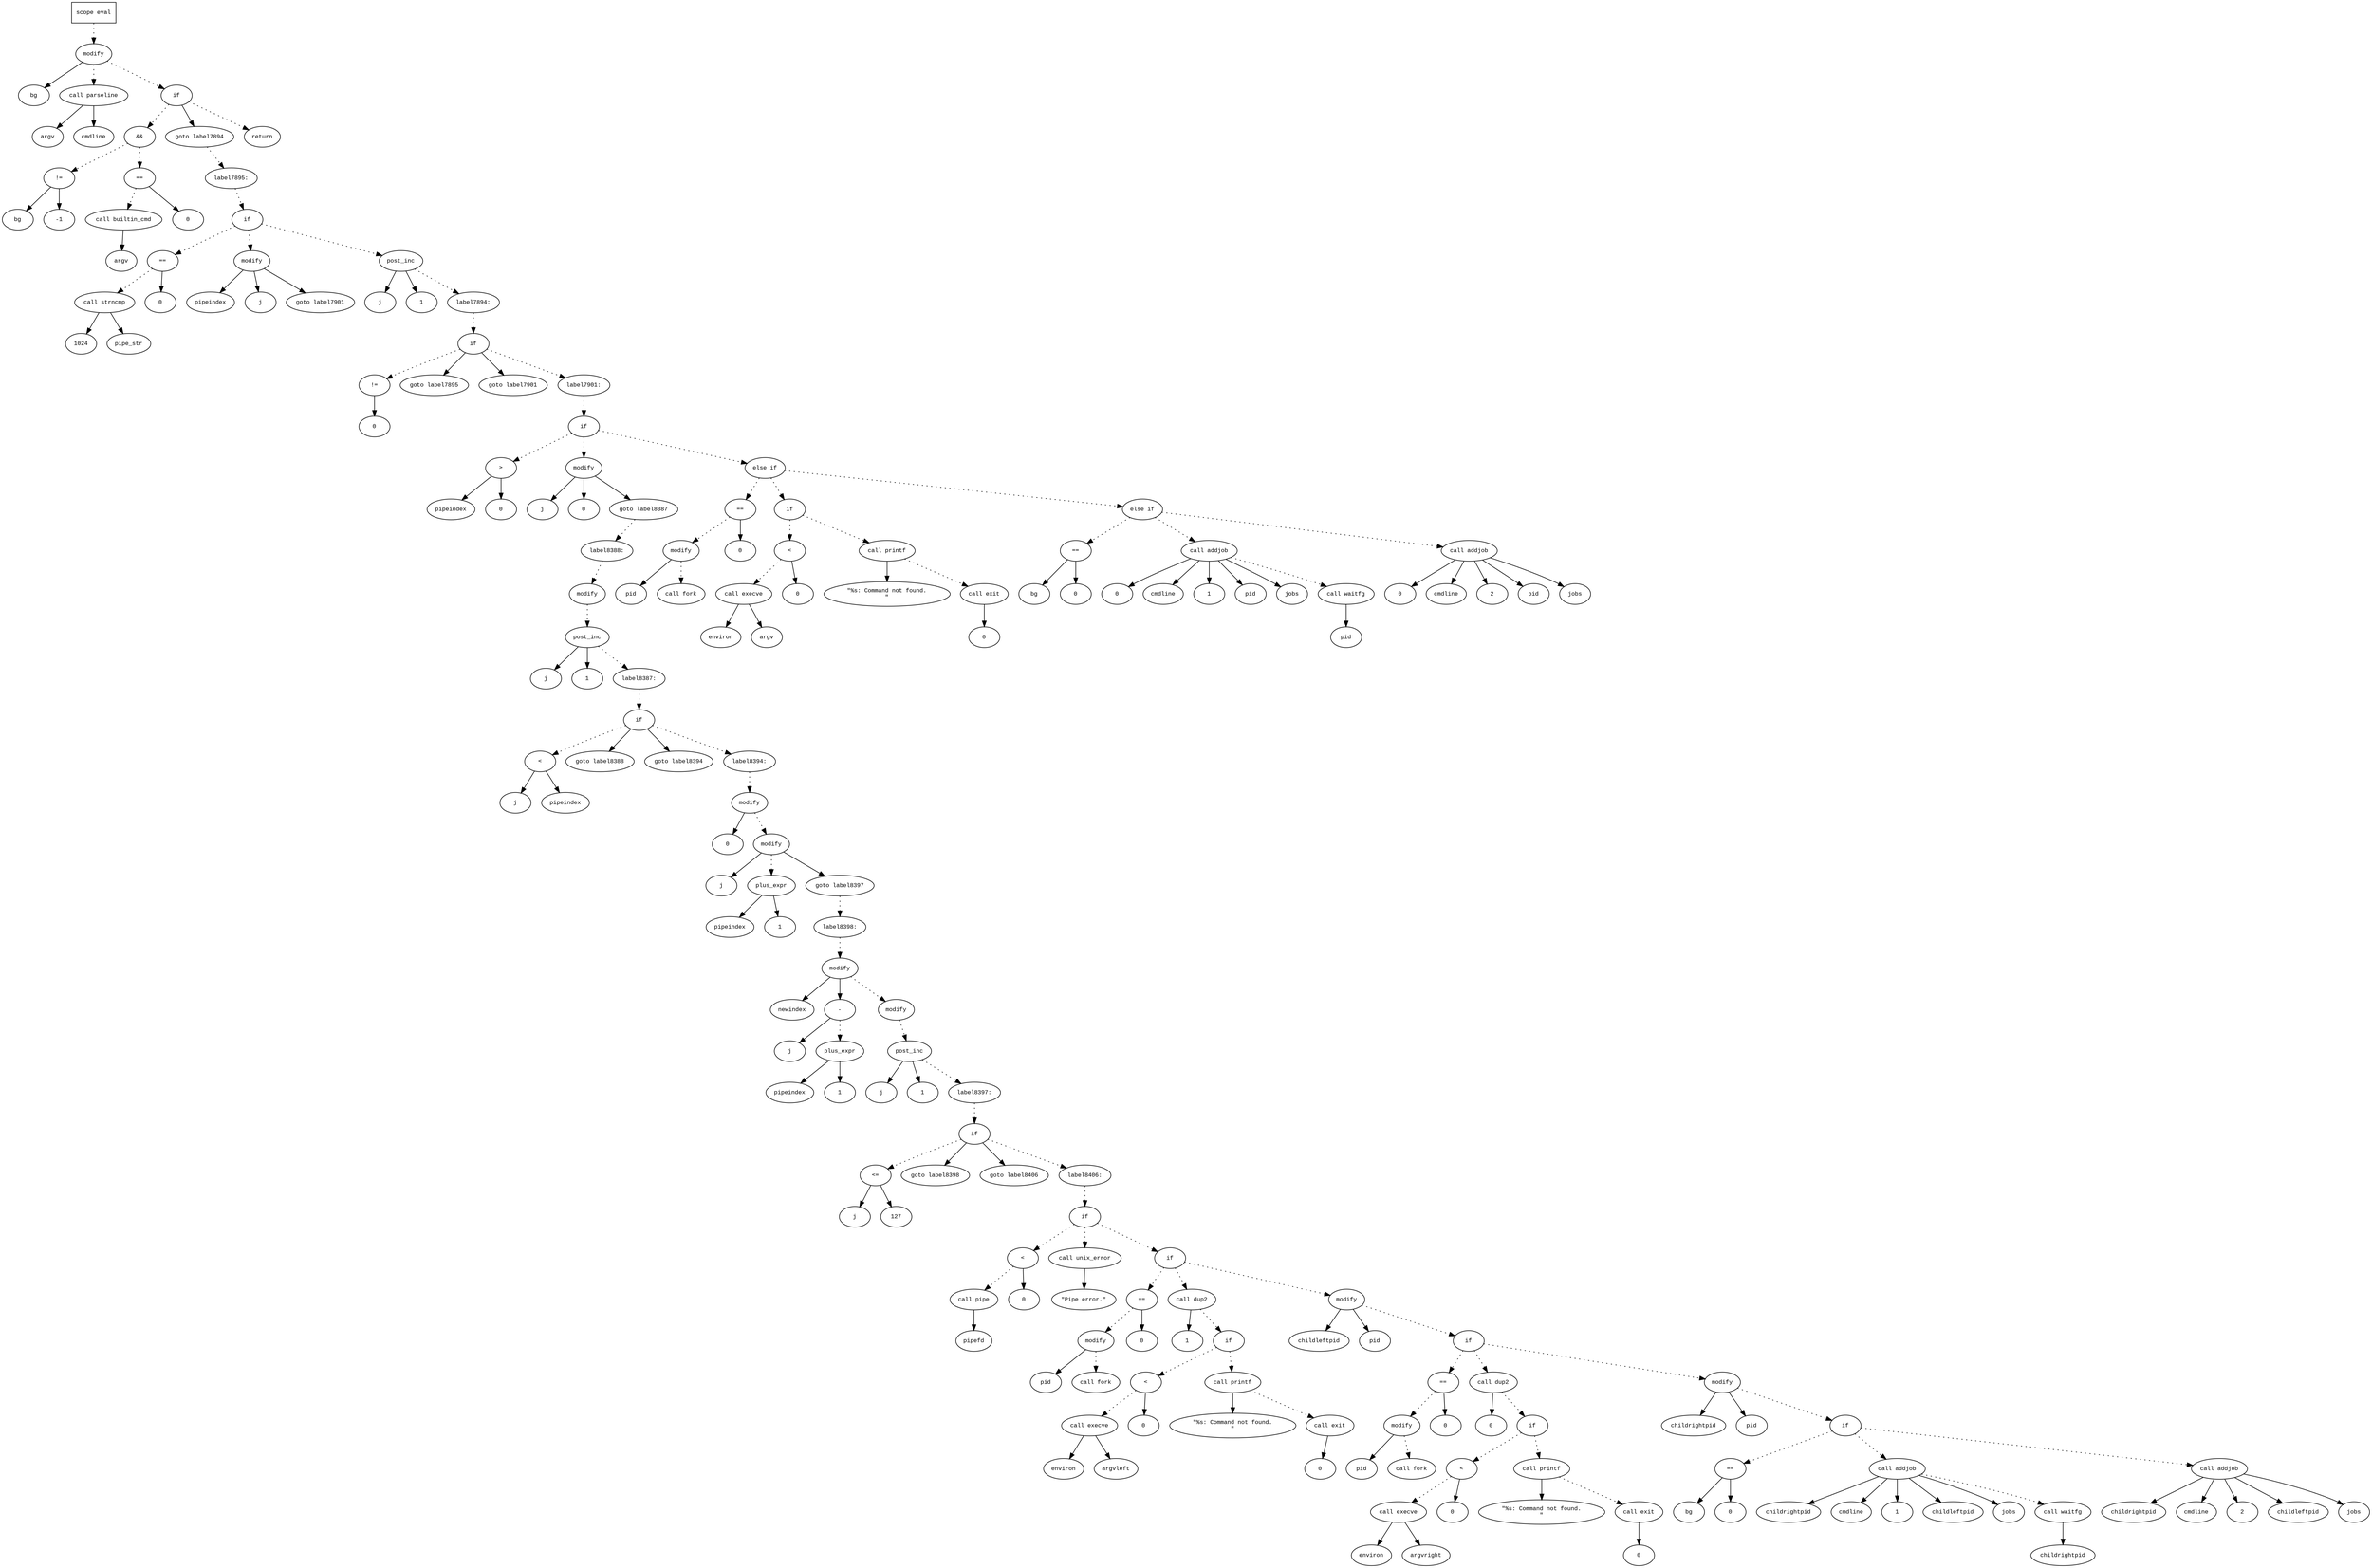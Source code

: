 digraph AST {
  graph [fontname="Times New Roman",fontsize=10];
  node  [fontname="Courier New",fontsize=10];
  edge  [fontname="Times New Roman",fontsize=10];

  node1 [label="scope eval",shape=box];
  node2 [label="modify",shape=ellipse];
  node3 [label="bg",shape=ellipse];
  node2 -> node3;
  node4 [label="call parseline",shape=ellipse];
  node5 [label="argv",shape=ellipse];
  node4 -> node5;
  node6 [label="cmdline",shape=ellipse];
  node4 -> node6;
  node2 -> node4 [style=dotted];
  node1 -> node2 [style=dotted];
  node7 [label="if",shape=ellipse];
  node2 -> node7 [style=dotted];
  node8 [label="&&",shape=ellipse];
  node9 [label="!=",shape=ellipse];
  node10 [label="bg",shape=ellipse];
  node9 -> node10;
  node11 [label="-1",shape=ellipse];
  node9 -> node11;
  node8 -> node9 [style=dotted];
  node12 [label="==",shape=ellipse];
  node13 [label="call builtin_cmd",shape=ellipse];
  node14 [label="argv",shape=ellipse];
  node13 -> node14;
  node12 -> node13 [style=dotted];
  node15 [label="0",shape=ellipse];
  node12 -> node15;
  node8 -> node12 [style=dotted];
  node7 -> node8 [style=dotted];
  node16 [label="goto label7894",shape=ellipse];
  node7 -> node16;
  node17 [label="label7895:",shape=ellipse];
  node16 -> node17 [style=dotted];
  node18 [label="if",shape=ellipse];
  node17 -> node18 [style=dotted];
  node19 [label="==",shape=ellipse];
  node20 [label="call strncmp",shape=ellipse];
  node21 [label="1024",shape=ellipse];
  node20 -> node21;
  node22 [label="pipe_str",shape=ellipse];
  node20 -> node22;
  node19 -> node20 [style=dotted];
  node23 [label="0",shape=ellipse];
  node19 -> node23;
  node18 -> node19 [style=dotted];
  node24 [label="modify",shape=ellipse];
  node25 [label="pipeindex",shape=ellipse];
  node24 -> node25;
  node26 [label="j",shape=ellipse];
  node24 -> node26;
  node18 -> node24 [style=dotted];
  node27 [label="goto label7901",shape=ellipse];
  node24 -> node27;
  node28 [label="post_inc",shape=ellipse];
  node29 [label="j",shape=ellipse];
  node28 -> node29;
  node30 [label="1",shape=ellipse];
  node28 -> node30;
  node18 -> node28 [style=dotted];
  node31 [label="label7894:",shape=ellipse];
  node28 -> node31 [style=dotted];
  node32 [label="if",shape=ellipse];
  node31 -> node32 [style=dotted];
  node33 [label="!=",shape=ellipse];
  node34 [label="0",shape=ellipse];
  node33 -> node34;
  node32 -> node33 [style=dotted];
  node35 [label="goto label7895",shape=ellipse];
  node32 -> node35;
  node36 [label="goto label7901",shape=ellipse];
  node32 -> node36;
  node37 [label="label7901:",shape=ellipse];
  node32 -> node37 [style=dotted];
  node38 [label="if",shape=ellipse];
  node37 -> node38 [style=dotted];
  node39 [label=">",shape=ellipse];
  node40 [label="pipeindex",shape=ellipse];
  node39 -> node40;
  node41 [label="0",shape=ellipse];
  node39 -> node41;
  node38 -> node39 [style=dotted];
  node42 [label="modify",shape=ellipse];
  node43 [label="j",shape=ellipse];
  node42 -> node43;
  node44 [label="0",shape=ellipse];
  node42 -> node44;
  node38 -> node42 [style=dotted];
  node45 [label="goto label8387",shape=ellipse];
  node42 -> node45;
  node46 [label="label8388:",shape=ellipse];
  node45 -> node46 [style=dotted];
  node47 [label="modify",shape=ellipse];
  node46 -> node47 [style=dotted];
  node48 [label="post_inc",shape=ellipse];
  node49 [label="j",shape=ellipse];
  node48 -> node49;
  node50 [label="1",shape=ellipse];
  node48 -> node50;
  node47 -> node48 [style=dotted];
  node51 [label="label8387:",shape=ellipse];
  node48 -> node51 [style=dotted];
  node52 [label="if",shape=ellipse];
  node51 -> node52 [style=dotted];
  node53 [label="<",shape=ellipse];
  node54 [label="j",shape=ellipse];
  node53 -> node54;
  node55 [label="pipeindex",shape=ellipse];
  node53 -> node55;
  node52 -> node53 [style=dotted];
  node56 [label="goto label8388",shape=ellipse];
  node52 -> node56;
  node57 [label="goto label8394",shape=ellipse];
  node52 -> node57;
  node58 [label="label8394:",shape=ellipse];
  node52 -> node58 [style=dotted];
  node59 [label="modify",shape=ellipse];
  node60 [label="0",shape=ellipse];
  node59 -> node60;
  node58 -> node59 [style=dotted];
  node61 [label="modify",shape=ellipse];
  node62 [label="j",shape=ellipse];
  node61 -> node62;
  node63 [label="plus_expr",shape=ellipse];
  node64 [label="pipeindex",shape=ellipse];
  node63 -> node64;
  node65 [label="1",shape=ellipse];
  node63 -> node65;
  node61 -> node63 [style=dotted];
  node59 -> node61 [style=dotted];
  node66 [label="goto label8397",shape=ellipse];
  node61 -> node66;
  node67 [label="label8398:",shape=ellipse];
  node66 -> node67 [style=dotted];
  node68 [label="modify",shape=ellipse];
  node69 [label="newindex",shape=ellipse];
  node68 -> node69;
  node70 [label="-",shape=ellipse];
  node71 [label="j",shape=ellipse];
  node70 -> node71;
  node72 [label="plus_expr",shape=ellipse];
  node73 [label="pipeindex",shape=ellipse];
  node72 -> node73;
  node74 [label="1",shape=ellipse];
  node72 -> node74;
  node70 -> node72 [style=dotted];
  node68 -> node70;
  node67 -> node68 [style=dotted];
  node75 [label="modify",shape=ellipse];
  node68 -> node75 [style=dotted];
  node76 [label="post_inc",shape=ellipse];
  node77 [label="j",shape=ellipse];
  node76 -> node77;
  node78 [label="1",shape=ellipse];
  node76 -> node78;
  node75 -> node76 [style=dotted];
  node79 [label="label8397:",shape=ellipse];
  node76 -> node79 [style=dotted];
  node80 [label="if",shape=ellipse];
  node79 -> node80 [style=dotted];
  node81 [label="<=",shape=ellipse];
  node82 [label="j",shape=ellipse];
  node81 -> node82;
  node83 [label="127",shape=ellipse];
  node81 -> node83;
  node80 -> node81 [style=dotted];
  node84 [label="goto label8398",shape=ellipse];
  node80 -> node84;
  node85 [label="goto label8406",shape=ellipse];
  node80 -> node85;
  node86 [label="label8406:",shape=ellipse];
  node80 -> node86 [style=dotted];
  node87 [label="if",shape=ellipse];
  node86 -> node87 [style=dotted];
  node88 [label="<",shape=ellipse];
  node89 [label="call pipe",shape=ellipse];
  node90 [label="pipefd",shape=ellipse];
  node89 -> node90;
  node88 -> node89 [style=dotted];
  node91 [label="0",shape=ellipse];
  node88 -> node91;
  node87 -> node88 [style=dotted];
  node92 [label="call unix_error",shape=ellipse];
  node93 [label="\"Pipe error.\"",shape=ellipse];
  node92 -> node93;
  node87 -> node92 [style=dotted];
  node94 [label="if",shape=ellipse];
  node87 -> node94 [style=dotted];
  node95 [label="==",shape=ellipse];
  node96 [label="modify",shape=ellipse];
  node97 [label="pid",shape=ellipse];
  node96 -> node97;
  node98 [label="call fork",shape=ellipse];
  node96 -> node98 [style=dotted];
  node95 -> node96 [style=dotted];
  node99 [label="0",shape=ellipse];
  node95 -> node99;
  node94 -> node95 [style=dotted];
  node100 [label="call dup2",shape=ellipse];
  node101 [label="1",shape=ellipse];
  node100 -> node101;
  node94 -> node100 [style=dotted];
  node102 [label="if",shape=ellipse];
  node100 -> node102 [style=dotted];
  node103 [label="<",shape=ellipse];
  node104 [label="call execve",shape=ellipse];
  node105 [label="environ",shape=ellipse];
  node104 -> node105;
  node106 [label="argvleft",shape=ellipse];
  node104 -> node106;
  node103 -> node104 [style=dotted];
  node107 [label="0",shape=ellipse];
  node103 -> node107;
  node102 -> node103 [style=dotted];
  node108 [label="call printf",shape=ellipse];
  node109 [label="\"%s: Command not found.
\"",shape=ellipse];
  node108 -> node109;
  node102 -> node108 [style=dotted];
  node110 [label="call exit",shape=ellipse];
  node111 [label="0",shape=ellipse];
  node110 -> node111;
  node108 -> node110 [style=dotted];
  node112 [label="modify",shape=ellipse];
  node113 [label="childleftpid",shape=ellipse];
  node112 -> node113;
  node114 [label="pid",shape=ellipse];
  node112 -> node114;
  node94 -> node112 [style=dotted];
  node115 [label="if",shape=ellipse];
  node112 -> node115 [style=dotted];
  node116 [label="==",shape=ellipse];
  node117 [label="modify",shape=ellipse];
  node118 [label="pid",shape=ellipse];
  node117 -> node118;
  node119 [label="call fork",shape=ellipse];
  node117 -> node119 [style=dotted];
  node116 -> node117 [style=dotted];
  node120 [label="0",shape=ellipse];
  node116 -> node120;
  node115 -> node116 [style=dotted];
  node121 [label="call dup2",shape=ellipse];
  node122 [label="0",shape=ellipse];
  node121 -> node122;
  node115 -> node121 [style=dotted];
  node123 [label="if",shape=ellipse];
  node121 -> node123 [style=dotted];
  node124 [label="<",shape=ellipse];
  node125 [label="call execve",shape=ellipse];
  node126 [label="environ",shape=ellipse];
  node125 -> node126;
  node127 [label="argvright",shape=ellipse];
  node125 -> node127;
  node124 -> node125 [style=dotted];
  node128 [label="0",shape=ellipse];
  node124 -> node128;
  node123 -> node124 [style=dotted];
  node129 [label="call printf",shape=ellipse];
  node130 [label="\"%s: Command not found.
\"",shape=ellipse];
  node129 -> node130;
  node123 -> node129 [style=dotted];
  node131 [label="call exit",shape=ellipse];
  node132 [label="0",shape=ellipse];
  node131 -> node132;
  node129 -> node131 [style=dotted];
  node133 [label="modify",shape=ellipse];
  node134 [label="childrightpid",shape=ellipse];
  node133 -> node134;
  node135 [label="pid",shape=ellipse];
  node133 -> node135;
  node115 -> node133 [style=dotted];
  node136 [label="if",shape=ellipse];
  node133 -> node136 [style=dotted];
  node137 [label="==",shape=ellipse];
  node138 [label="bg",shape=ellipse];
  node137 -> node138;
  node139 [label="0",shape=ellipse];
  node137 -> node139;
  node136 -> node137 [style=dotted];
  node140 [label="call addjob",shape=ellipse];
  node141 [label="childrightpid",shape=ellipse];
  node140 -> node141;
  node142 [label="cmdline",shape=ellipse];
  node140 -> node142;
  node143 [label="1",shape=ellipse];
  node140 -> node143;
  node144 [label="childleftpid",shape=ellipse];
  node140 -> node144;
  node145 [label="jobs",shape=ellipse];
  node140 -> node145;
  node136 -> node140 [style=dotted];
  node146 [label="call waitfg",shape=ellipse];
  node147 [label="childrightpid",shape=ellipse];
  node146 -> node147;
  node140 -> node146 [style=dotted];
  node148 [label="call addjob",shape=ellipse];
  node149 [label="childrightpid",shape=ellipse];
  node148 -> node149;
  node150 [label="cmdline",shape=ellipse];
  node148 -> node150;
  node151 [label="2",shape=ellipse];
  node148 -> node151;
  node152 [label="childleftpid",shape=ellipse];
  node148 -> node152;
  node153 [label="jobs",shape=ellipse];
  node148 -> node153;
  node136 -> node148 [style=dotted];
  node154 [label="else if",shape=ellipse];
  node38 -> node154 [style=dotted];
  node155 [label="==",shape=ellipse];
  node156 [label="modify",shape=ellipse];
  node157 [label="pid",shape=ellipse];
  node156 -> node157;
  node158 [label="call fork",shape=ellipse];
  node156 -> node158 [style=dotted];
  node155 -> node156 [style=dotted];
  node159 [label="0",shape=ellipse];
  node155 -> node159;
  node154 -> node155 [style=dotted];
  node160 [label="if",shape=ellipse];
  node154 -> node160 [style=dotted];
  node161 [label="<",shape=ellipse];
  node162 [label="call execve",shape=ellipse];
  node163 [label="environ",shape=ellipse];
  node162 -> node163;
  node164 [label="argv",shape=ellipse];
  node162 -> node164;
  node161 -> node162 [style=dotted];
  node165 [label="0",shape=ellipse];
  node161 -> node165;
  node160 -> node161 [style=dotted];
  node166 [label="call printf",shape=ellipse];
  node167 [label="\"%s: Command not found.
\"",shape=ellipse];
  node166 -> node167;
  node160 -> node166 [style=dotted];
  node168 [label="call exit",shape=ellipse];
  node169 [label="0",shape=ellipse];
  node168 -> node169;
  node166 -> node168 [style=dotted];
  node170 [label="else if",shape=ellipse];
  node154 -> node170 [style=dotted];
  node171 [label="==",shape=ellipse];
  node172 [label="bg",shape=ellipse];
  node171 -> node172;
  node173 [label="0",shape=ellipse];
  node171 -> node173;
  node170 -> node171 [style=dotted];
  node174 [label="call addjob",shape=ellipse];
  node175 [label="0",shape=ellipse];
  node174 -> node175;
  node176 [label="cmdline",shape=ellipse];
  node174 -> node176;
  node177 [label="1",shape=ellipse];
  node174 -> node177;
  node178 [label="pid",shape=ellipse];
  node174 -> node178;
  node179 [label="jobs",shape=ellipse];
  node174 -> node179;
  node170 -> node174 [style=dotted];
  node180 [label="call waitfg",shape=ellipse];
  node181 [label="pid",shape=ellipse];
  node180 -> node181;
  node174 -> node180 [style=dotted];
  node182 [label="call addjob",shape=ellipse];
  node183 [label="0",shape=ellipse];
  node182 -> node183;
  node184 [label="cmdline",shape=ellipse];
  node182 -> node184;
  node185 [label="2",shape=ellipse];
  node182 -> node185;
  node186 [label="pid",shape=ellipse];
  node182 -> node186;
  node187 [label="jobs",shape=ellipse];
  node182 -> node187;
  node170 -> node182 [style=dotted];
  node188 [label="return",shape=ellipse];
  node7 -> node188 [style=dotted];
} 